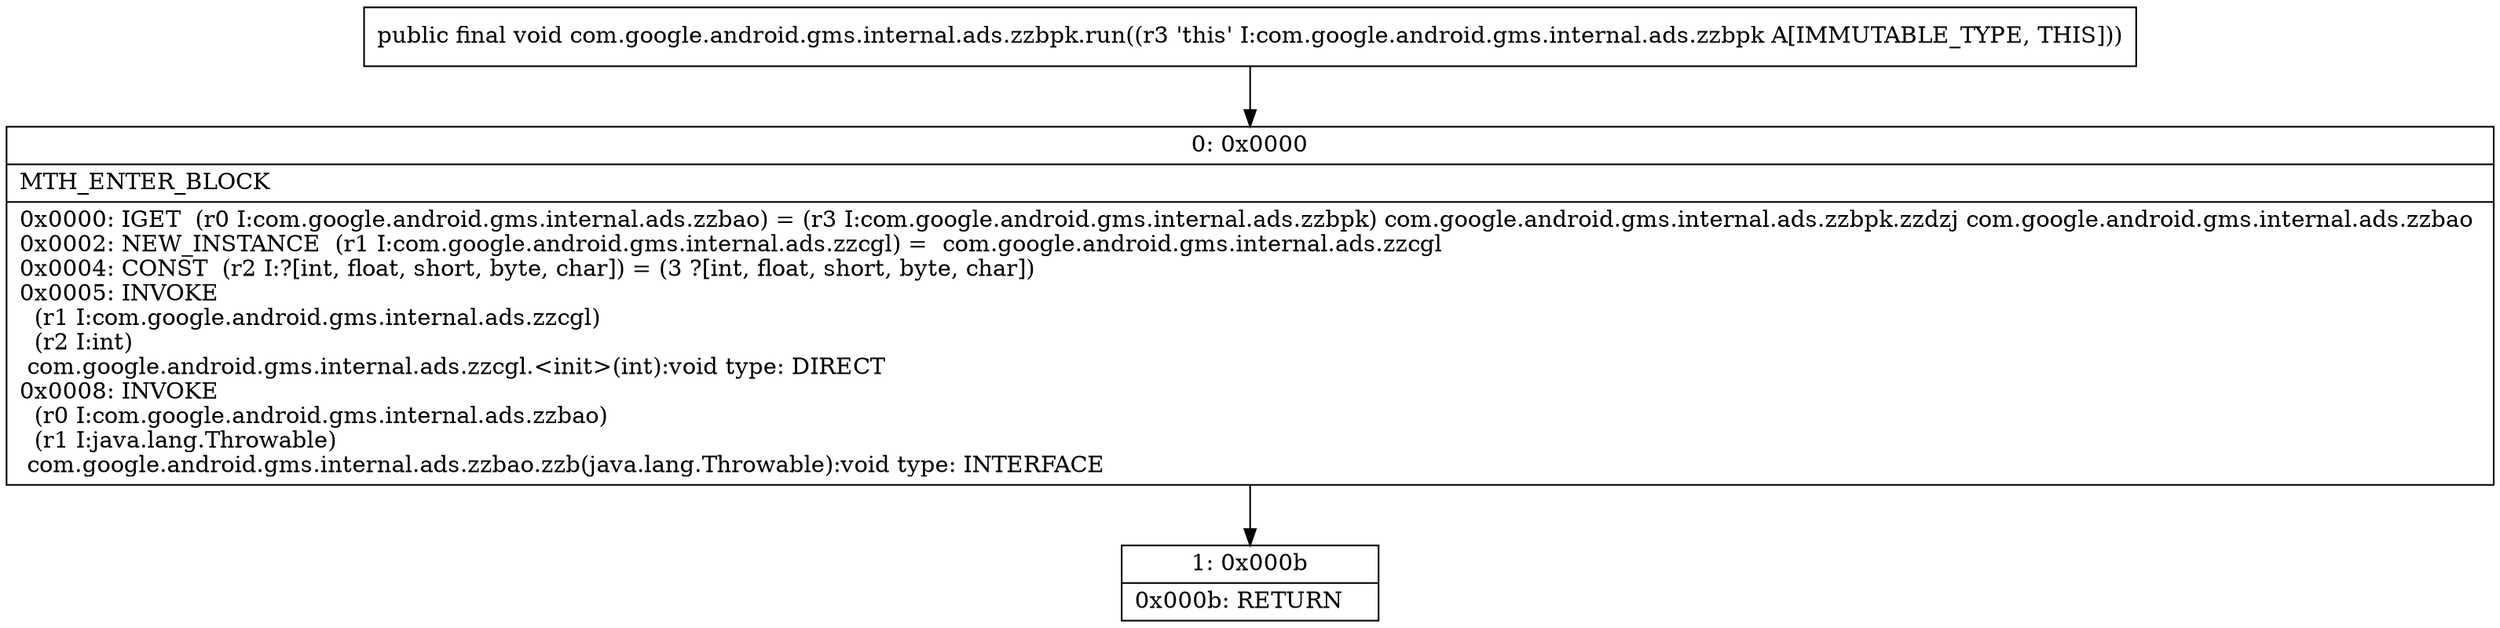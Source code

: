 digraph "CFG forcom.google.android.gms.internal.ads.zzbpk.run()V" {
Node_0 [shape=record,label="{0\:\ 0x0000|MTH_ENTER_BLOCK\l|0x0000: IGET  (r0 I:com.google.android.gms.internal.ads.zzbao) = (r3 I:com.google.android.gms.internal.ads.zzbpk) com.google.android.gms.internal.ads.zzbpk.zzdzj com.google.android.gms.internal.ads.zzbao \l0x0002: NEW_INSTANCE  (r1 I:com.google.android.gms.internal.ads.zzcgl) =  com.google.android.gms.internal.ads.zzcgl \l0x0004: CONST  (r2 I:?[int, float, short, byte, char]) = (3 ?[int, float, short, byte, char]) \l0x0005: INVOKE  \l  (r1 I:com.google.android.gms.internal.ads.zzcgl)\l  (r2 I:int)\l com.google.android.gms.internal.ads.zzcgl.\<init\>(int):void type: DIRECT \l0x0008: INVOKE  \l  (r0 I:com.google.android.gms.internal.ads.zzbao)\l  (r1 I:java.lang.Throwable)\l com.google.android.gms.internal.ads.zzbao.zzb(java.lang.Throwable):void type: INTERFACE \l}"];
Node_1 [shape=record,label="{1\:\ 0x000b|0x000b: RETURN   \l}"];
MethodNode[shape=record,label="{public final void com.google.android.gms.internal.ads.zzbpk.run((r3 'this' I:com.google.android.gms.internal.ads.zzbpk A[IMMUTABLE_TYPE, THIS])) }"];
MethodNode -> Node_0;
Node_0 -> Node_1;
}

